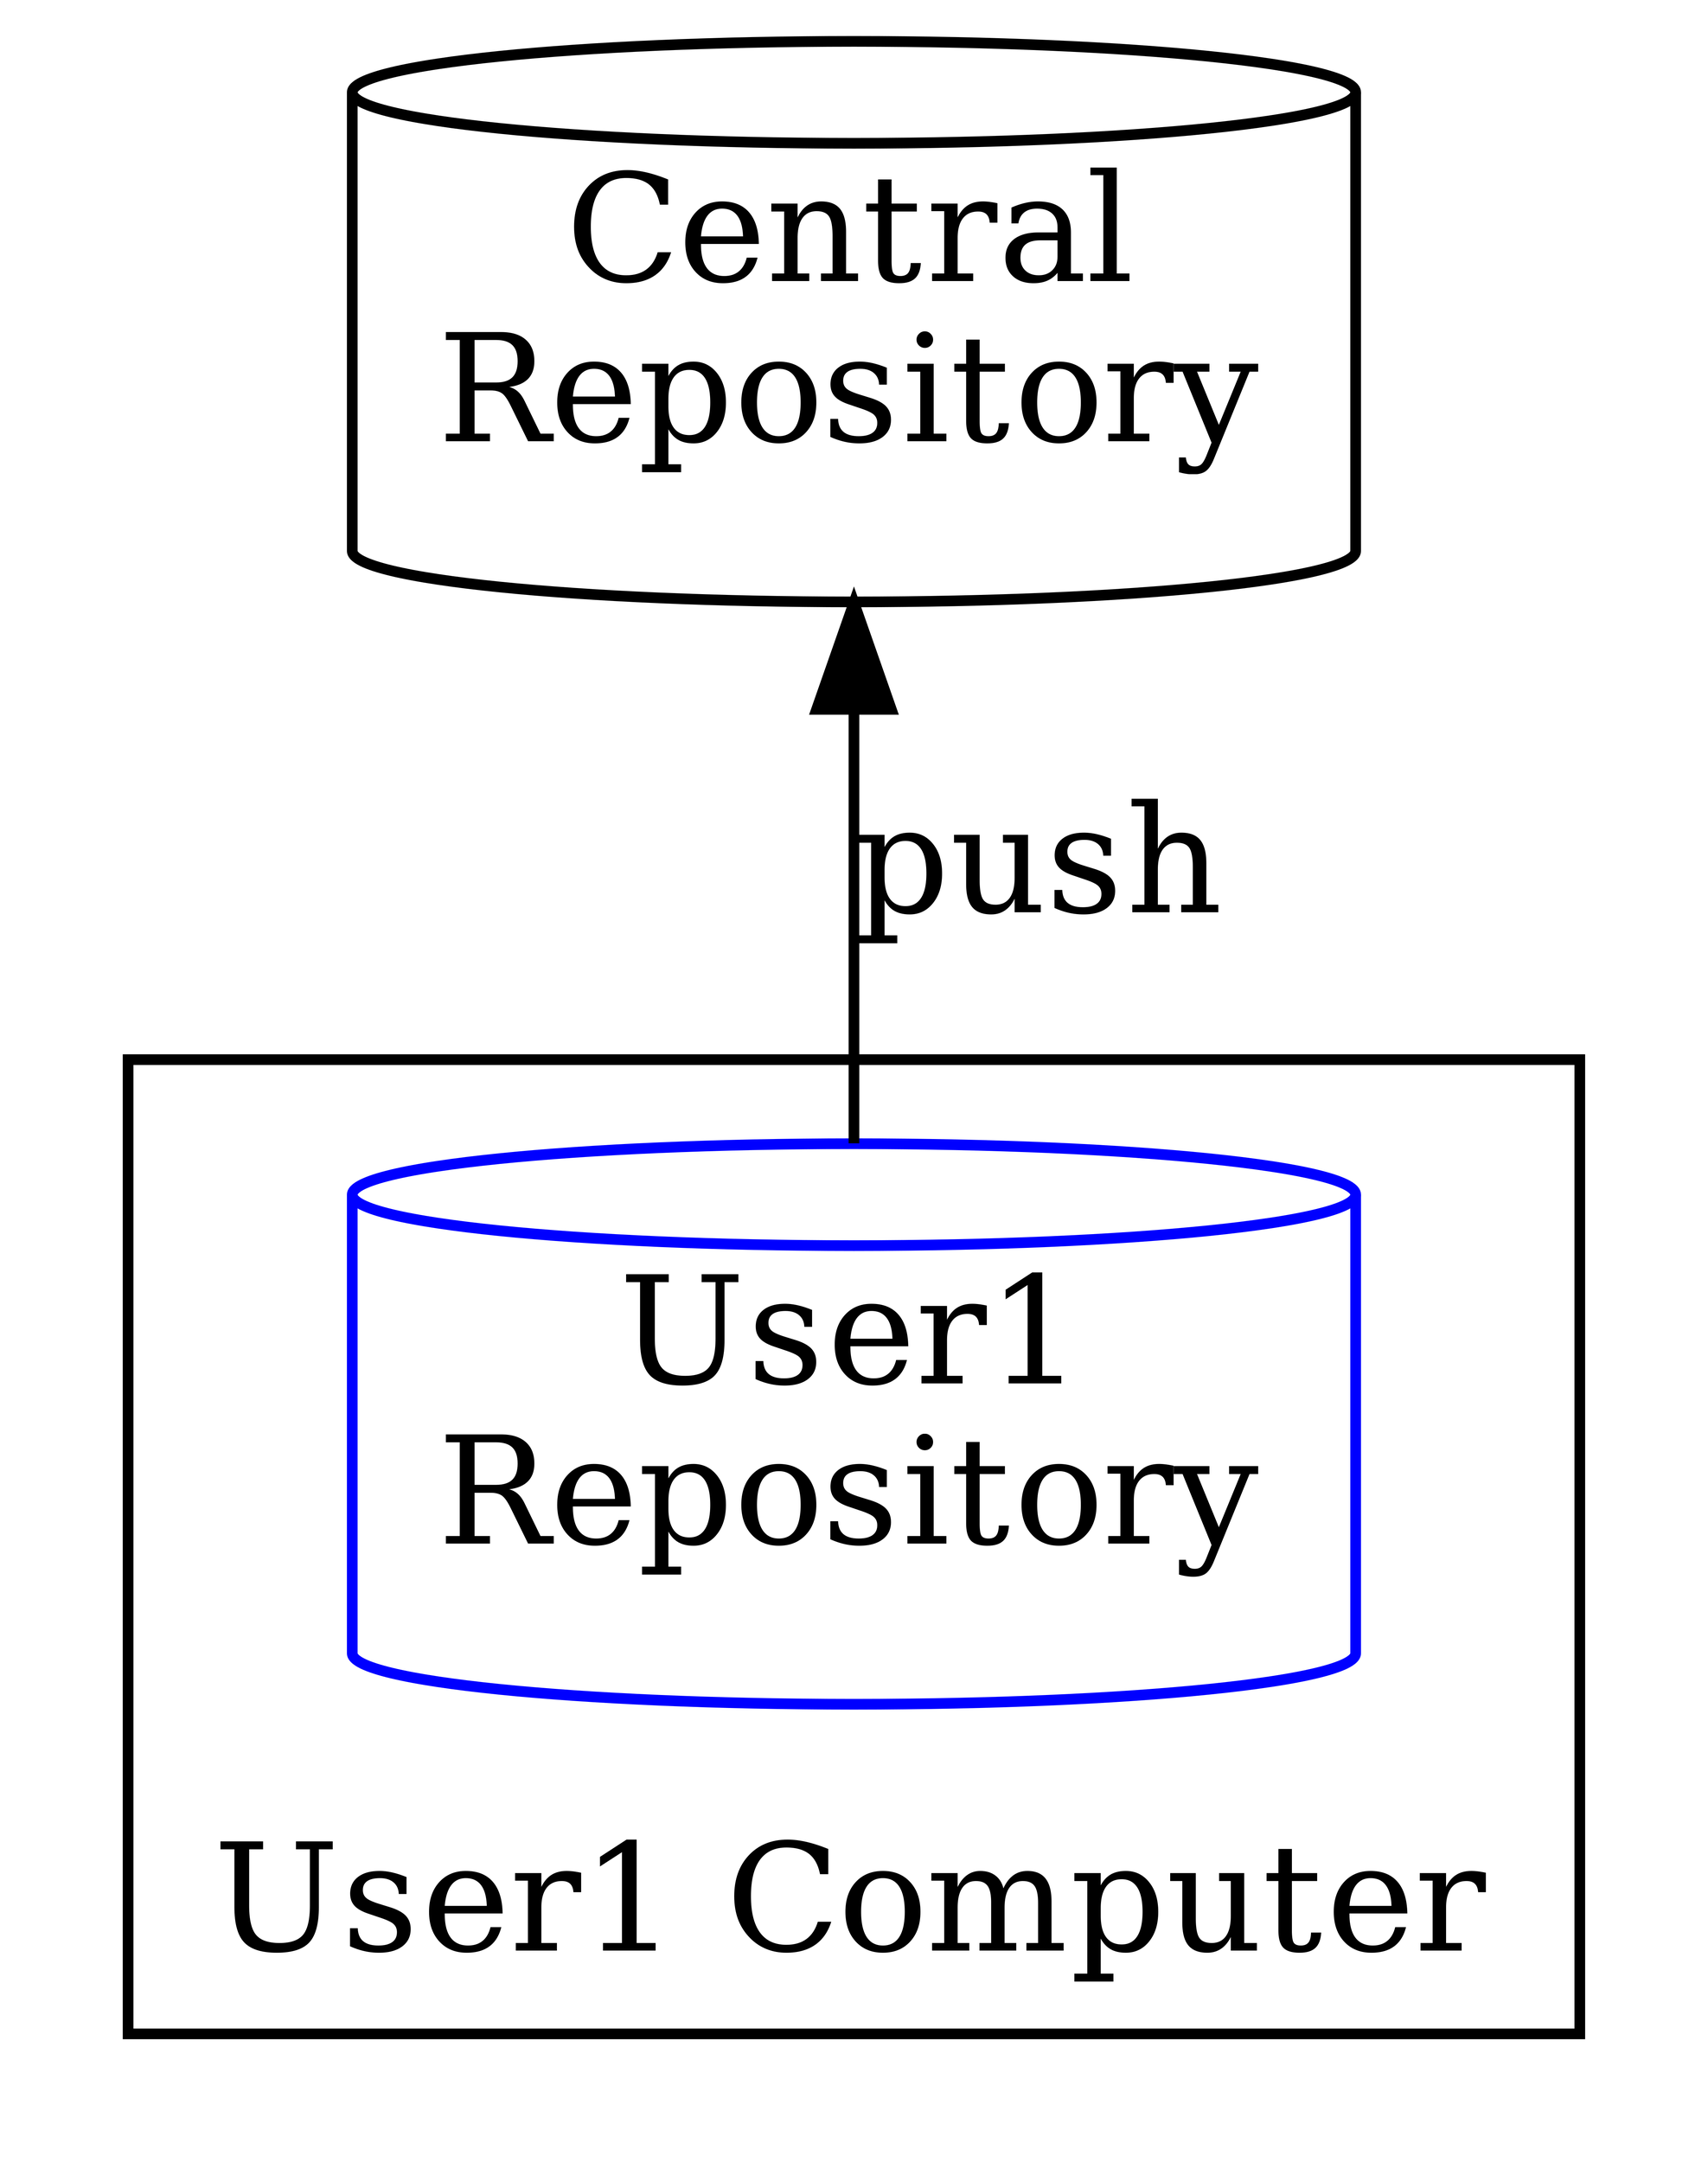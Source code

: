 digraph push {
    size="40!"
    rankdir="BT"
    Repository [shape=cylinder, label="Central\nRepository" width=1];
    User1Rep [shape= cylinder, label="User1\nRepository", color=blue];
    User1Rep -> Repository [ label="push" ]
    subgraph cluster_User1 {
        label="User1 Computer"
        User1Rep
    }
}
